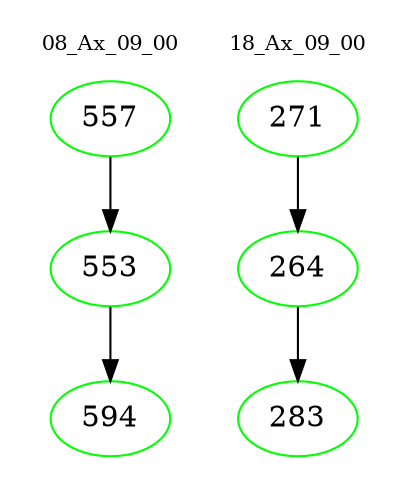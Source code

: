 digraph{
subgraph cluster_0 {
color = white
label = "08_Ax_09_00";
fontsize=10;
T0_557 [label="557", color="green"]
T0_557 -> T0_553 [color="black"]
T0_553 [label="553", color="green"]
T0_553 -> T0_594 [color="black"]
T0_594 [label="594", color="green"]
}
subgraph cluster_1 {
color = white
label = "18_Ax_09_00";
fontsize=10;
T1_271 [label="271", color="green"]
T1_271 -> T1_264 [color="black"]
T1_264 [label="264", color="green"]
T1_264 -> T1_283 [color="black"]
T1_283 [label="283", color="green"]
}
}
